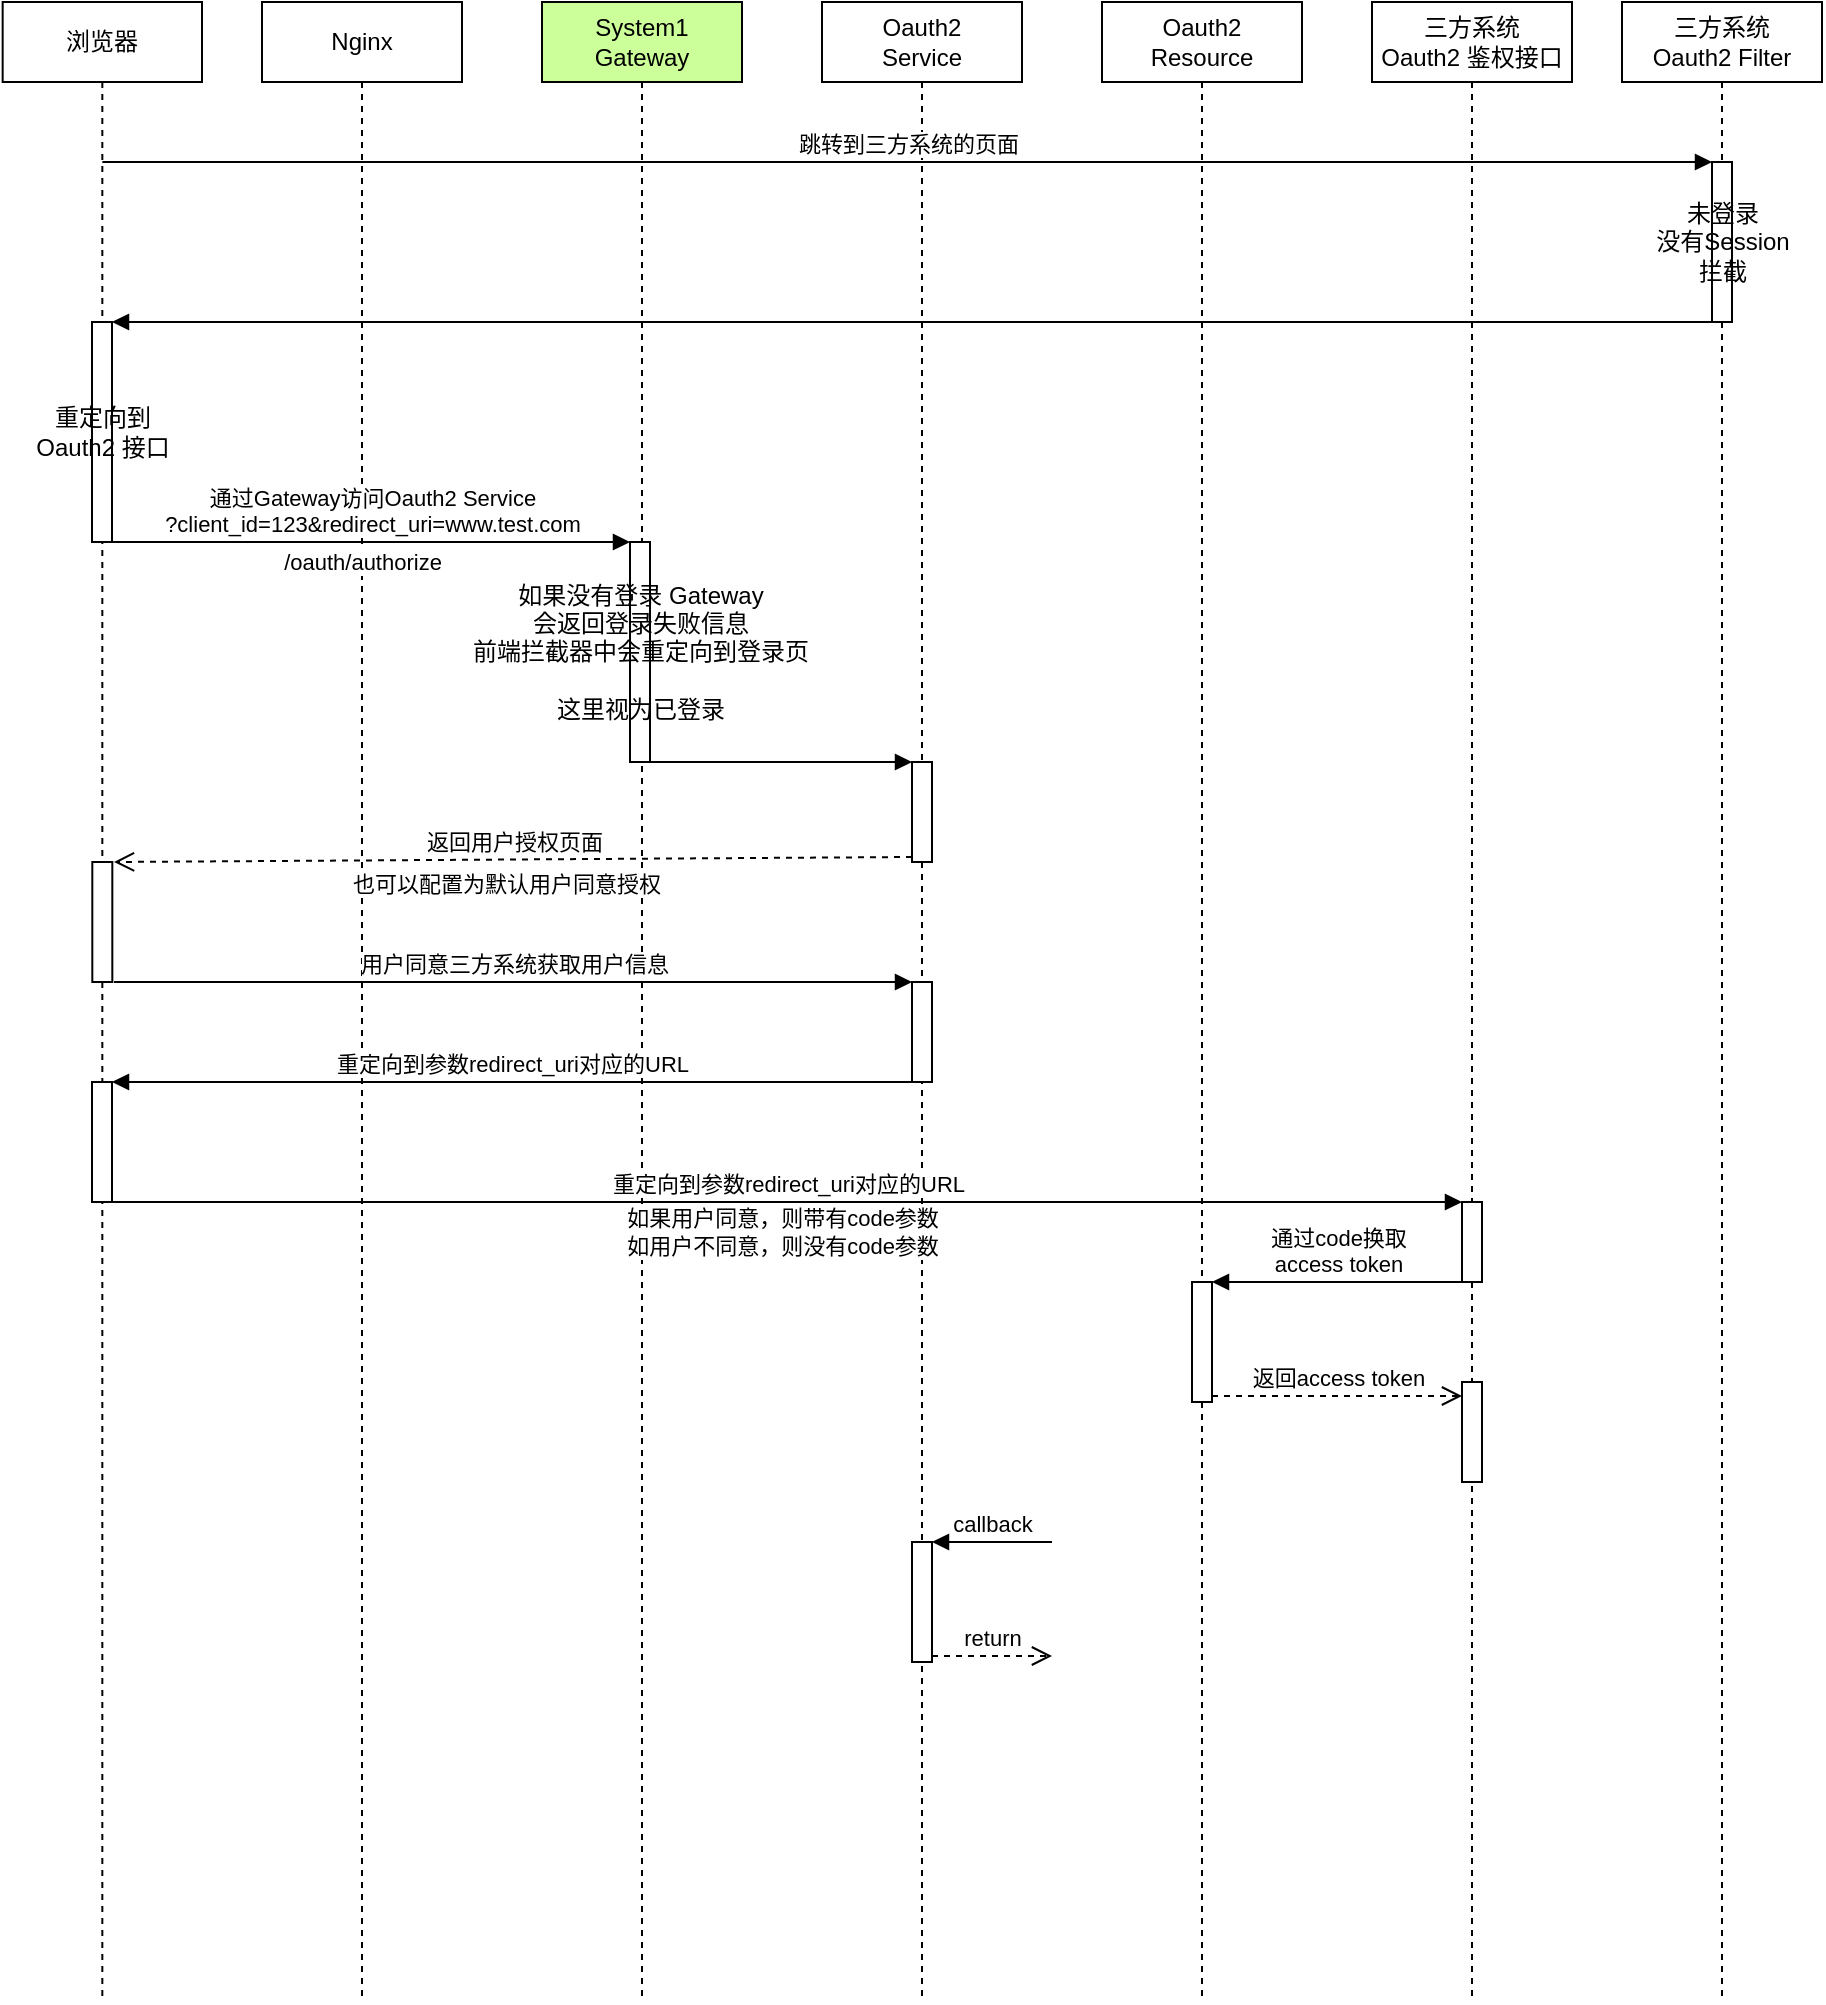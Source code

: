 <mxfile version="14.4.8" type="github">
  <diagram id="dh1iSAnI9LNPIimuFHRk" name="第 1 页">
    <mxGraphModel dx="1422" dy="1903" grid="1" gridSize="10" guides="1" tooltips="1" connect="1" arrows="1" fold="1" page="1" pageScale="1" pageWidth="827" pageHeight="1169" math="0" shadow="0">
      <root>
        <mxCell id="0" />
        <mxCell id="1" parent="0" />
        <mxCell id="rMGrHHltTkKnKPmvmLih-30" value="三方系统&lt;br&gt;Oauth2 鉴权接口" style="shape=umlLifeline;perimeter=lifelinePerimeter;whiteSpace=wrap;html=1;container=0;collapsible=0;recursiveResize=0;outlineConnect=0;" vertex="1" parent="1">
          <mxGeometry x="755" y="-30" width="100" height="1000" as="geometry" />
        </mxCell>
        <mxCell id="rMGrHHltTkKnKPmvmLih-1" value="浏览器" style="shape=umlLifeline;perimeter=lifelinePerimeter;whiteSpace=wrap;html=1;container=0;collapsible=0;recursiveResize=0;outlineConnect=0;" vertex="1" parent="1">
          <mxGeometry x="70.33" y="-30" width="99.67" height="1000" as="geometry" />
        </mxCell>
        <mxCell id="rMGrHHltTkKnKPmvmLih-2" value="Nginx" style="shape=umlLifeline;perimeter=lifelinePerimeter;whiteSpace=wrap;html=1;container=0;collapsible=0;recursiveResize=0;outlineConnect=0;" vertex="1" parent="1">
          <mxGeometry x="200" y="-30" width="100" height="1000" as="geometry" />
        </mxCell>
        <mxCell id="rMGrHHltTkKnKPmvmLih-4" value="System1&lt;br&gt;Gateway" style="shape=umlLifeline;perimeter=lifelinePerimeter;whiteSpace=wrap;html=1;container=0;collapsible=0;recursiveResize=0;outlineConnect=0;fillColor=#CCFF99;" vertex="1" parent="1">
          <mxGeometry x="340" y="-30" width="100" height="1000" as="geometry" />
        </mxCell>
        <mxCell id="rMGrHHltTkKnKPmvmLih-25" value="三方系统&lt;br&gt;Oauth2 Filter" style="shape=umlLifeline;perimeter=lifelinePerimeter;whiteSpace=wrap;html=1;container=0;collapsible=0;recursiveResize=0;outlineConnect=0;" vertex="1" parent="1">
          <mxGeometry x="880" y="-30" width="100" height="1000" as="geometry" />
        </mxCell>
        <mxCell id="rMGrHHltTkKnKPmvmLih-26" value="Oauth2&lt;br&gt;Service" style="shape=umlLifeline;perimeter=lifelinePerimeter;whiteSpace=wrap;html=1;container=0;collapsible=0;recursiveResize=0;outlineConnect=0;" vertex="1" parent="1">
          <mxGeometry x="480" y="-30" width="100" height="1000" as="geometry" />
        </mxCell>
        <mxCell id="rMGrHHltTkKnKPmvmLih-27" value="未登录&lt;br&gt;没有Session&lt;br&gt;拦截" style="html=1;points=[];perimeter=orthogonalPerimeter;" vertex="1" parent="1">
          <mxGeometry x="925" y="50" width="10" height="80" as="geometry" />
        </mxCell>
        <mxCell id="rMGrHHltTkKnKPmvmLih-28" value="跳转到三方系统的页面" style="html=1;verticalAlign=bottom;endArrow=block;entryX=0;entryY=0;" edge="1" target="rMGrHHltTkKnKPmvmLih-27" parent="1" source="rMGrHHltTkKnKPmvmLih-1">
          <mxGeometry relative="1" as="geometry">
            <mxPoint x="595" y="50" as="sourcePoint" />
          </mxGeometry>
        </mxCell>
        <mxCell id="rMGrHHltTkKnKPmvmLih-31" value="Oauth2&lt;br&gt;Resource" style="shape=umlLifeline;perimeter=lifelinePerimeter;whiteSpace=wrap;html=1;container=0;collapsible=0;recursiveResize=0;outlineConnect=0;" vertex="1" parent="1">
          <mxGeometry x="620" y="-30" width="100" height="1000" as="geometry" />
        </mxCell>
        <mxCell id="rMGrHHltTkKnKPmvmLih-32" value="重定向到&lt;br&gt;Oauth2 接口" style="html=1;points=[];perimeter=orthogonalPerimeter;" vertex="1" parent="1">
          <mxGeometry x="115" y="130" width="10" height="110" as="geometry" />
        </mxCell>
        <mxCell id="rMGrHHltTkKnKPmvmLih-33" value="" style="html=1;verticalAlign=bottom;endArrow=block;entryX=1;entryY=0;exitX=0;exitY=1;exitDx=0;exitDy=0;exitPerimeter=0;" edge="1" target="rMGrHHltTkKnKPmvmLih-32" parent="1" source="rMGrHHltTkKnKPmvmLih-27">
          <mxGeometry relative="1" as="geometry">
            <mxPoint x="880" y="130" as="sourcePoint" />
          </mxGeometry>
        </mxCell>
        <mxCell id="rMGrHHltTkKnKPmvmLih-35" value="如果没有登录 Gateway&lt;br&gt;会返回登录失败信息&lt;br&gt;前端拦截器中会重定向到登录页&lt;br&gt;&lt;br&gt;这里视为已登录" style="html=1;points=[];perimeter=orthogonalPerimeter;" vertex="1" parent="1">
          <mxGeometry x="384" y="240" width="10" height="110" as="geometry" />
        </mxCell>
        <mxCell id="rMGrHHltTkKnKPmvmLih-36" value="通过Gateway访问Oauth2 Service&lt;br&gt;?client_id=123&amp;amp;redirect_uri=www.test.com" style="html=1;verticalAlign=bottom;endArrow=block;entryX=0;entryY=0;exitX=1.1;exitY=1;exitDx=0;exitDy=0;exitPerimeter=0;" edge="1" target="rMGrHHltTkKnKPmvmLih-35" parent="1">
          <mxGeometry relative="1" as="geometry">
            <mxPoint x="125" y="240" as="sourcePoint" />
          </mxGeometry>
        </mxCell>
        <mxCell id="rMGrHHltTkKnKPmvmLih-41" value="/oauth/authorize" style="edgeLabel;html=1;align=center;verticalAlign=middle;resizable=0;points=[];" vertex="1" connectable="0" parent="rMGrHHltTkKnKPmvmLih-36">
          <mxGeometry x="-0.081" relative="1" as="geometry">
            <mxPoint x="6" y="10" as="offset" />
          </mxGeometry>
        </mxCell>
        <mxCell id="rMGrHHltTkKnKPmvmLih-38" value="" style="html=1;points=[];perimeter=orthogonalPerimeter;" vertex="1" parent="1">
          <mxGeometry x="525" y="350" width="10" height="50" as="geometry" />
        </mxCell>
        <mxCell id="rMGrHHltTkKnKPmvmLih-39" value="" style="html=1;verticalAlign=bottom;endArrow=block;entryX=0;entryY=0;" edge="1" target="rMGrHHltTkKnKPmvmLih-38" parent="1" source="rMGrHHltTkKnKPmvmLih-35">
          <mxGeometry relative="1" as="geometry">
            <mxPoint x="455" y="350" as="sourcePoint" />
          </mxGeometry>
        </mxCell>
        <mxCell id="rMGrHHltTkKnKPmvmLih-40" value="返回用户授权页面" style="html=1;verticalAlign=bottom;endArrow=open;dashed=1;endSize=8;exitX=0;exitY=0.95;entryX=1.084;entryY=0;entryDx=0;entryDy=0;entryPerimeter=0;" edge="1" source="rMGrHHltTkKnKPmvmLih-38" parent="1" target="rMGrHHltTkKnKPmvmLih-46">
          <mxGeometry relative="1" as="geometry">
            <mxPoint x="455" y="426" as="targetPoint" />
          </mxGeometry>
        </mxCell>
        <mxCell id="rMGrHHltTkKnKPmvmLih-42" value="也可以配置为默认用户同意授权" style="edgeLabel;html=1;align=center;verticalAlign=middle;resizable=0;points=[];" vertex="1" connectable="0" parent="rMGrHHltTkKnKPmvmLih-40">
          <mxGeometry x="-0.507" relative="1" as="geometry">
            <mxPoint x="-105" y="12.5" as="offset" />
          </mxGeometry>
        </mxCell>
        <mxCell id="rMGrHHltTkKnKPmvmLih-46" value="" style="html=1;points=[];perimeter=orthogonalPerimeter;" vertex="1" parent="1">
          <mxGeometry x="115.16" y="400" width="10" height="60" as="geometry" />
        </mxCell>
        <mxCell id="rMGrHHltTkKnKPmvmLih-49" value="" style="html=1;points=[];perimeter=orthogonalPerimeter;" vertex="1" parent="1">
          <mxGeometry x="525" y="460" width="10" height="50" as="geometry" />
        </mxCell>
        <mxCell id="rMGrHHltTkKnKPmvmLih-50" value="用户同意三方系统获取用户信息" style="html=1;verticalAlign=bottom;endArrow=block;entryX=0;entryY=0;exitX=1.084;exitY=1;exitDx=0;exitDy=0;exitPerimeter=0;" edge="1" target="rMGrHHltTkKnKPmvmLih-49" parent="1" source="rMGrHHltTkKnKPmvmLih-46">
          <mxGeometry relative="1" as="geometry">
            <mxPoint x="455" y="460" as="sourcePoint" />
          </mxGeometry>
        </mxCell>
        <mxCell id="rMGrHHltTkKnKPmvmLih-55" value="" style="html=1;points=[];perimeter=orthogonalPerimeter;" vertex="1" parent="1">
          <mxGeometry x="115" y="510" width="10" height="60" as="geometry" />
        </mxCell>
        <mxCell id="rMGrHHltTkKnKPmvmLih-56" value="重定向到参数redirect_uri对应的URL" style="html=1;verticalAlign=bottom;endArrow=block;entryX=1;entryY=0;exitX=0;exitY=1;exitDx=0;exitDy=0;exitPerimeter=0;" edge="1" target="rMGrHHltTkKnKPmvmLih-55" parent="1" source="rMGrHHltTkKnKPmvmLih-49">
          <mxGeometry relative="1" as="geometry">
            <mxPoint x="185" y="510" as="sourcePoint" />
          </mxGeometry>
        </mxCell>
        <mxCell id="rMGrHHltTkKnKPmvmLih-58" value="如果用户同意，则带有code参数&lt;br&gt;如用户不同意，则没有code参数" style="edgeLabel;html=1;align=center;verticalAlign=middle;resizable=0;points=[];" vertex="1" connectable="0" parent="rMGrHHltTkKnKPmvmLih-56">
          <mxGeometry x="-0.135" y="3" relative="1" as="geometry">
            <mxPoint x="108" y="72" as="offset" />
          </mxGeometry>
        </mxCell>
        <mxCell id="rMGrHHltTkKnKPmvmLih-59" value="" style="html=1;points=[];perimeter=orthogonalPerimeter;" vertex="1" parent="1">
          <mxGeometry x="800" y="570" width="10" height="40" as="geometry" />
        </mxCell>
        <mxCell id="rMGrHHltTkKnKPmvmLih-60" value="重定向到参数redirect_uri对应的URL" style="html=1;verticalAlign=bottom;endArrow=block;entryX=0;entryY=0;exitX=1;exitY=1;exitDx=0;exitDy=0;exitPerimeter=0;" edge="1" target="rMGrHHltTkKnKPmvmLih-59" parent="1" source="rMGrHHltTkKnKPmvmLih-55">
          <mxGeometry relative="1" as="geometry">
            <mxPoint x="730" y="570" as="sourcePoint" />
          </mxGeometry>
        </mxCell>
        <mxCell id="rMGrHHltTkKnKPmvmLih-63" value="" style="html=1;points=[];perimeter=orthogonalPerimeter;" vertex="1" parent="1">
          <mxGeometry x="665" y="610" width="10" height="60" as="geometry" />
        </mxCell>
        <mxCell id="rMGrHHltTkKnKPmvmLih-64" value="通过code换取&lt;br&gt;access token" style="html=1;verticalAlign=bottom;endArrow=block;entryX=1;entryY=0;exitX=0;exitY=1;exitDx=0;exitDy=0;exitPerimeter=0;" edge="1" target="rMGrHHltTkKnKPmvmLih-63" parent="1" source="rMGrHHltTkKnKPmvmLih-59">
          <mxGeometry relative="1" as="geometry">
            <mxPoint x="735" y="610" as="sourcePoint" />
          </mxGeometry>
        </mxCell>
        <mxCell id="rMGrHHltTkKnKPmvmLih-65" value="返回access token" style="html=1;verticalAlign=bottom;endArrow=open;dashed=1;endSize=8;exitX=1;exitY=0.95;entryX=0;entryY=0.14;entryDx=0;entryDy=0;entryPerimeter=0;" edge="1" source="rMGrHHltTkKnKPmvmLih-63" parent="1" target="rMGrHHltTkKnKPmvmLih-66">
          <mxGeometry relative="1" as="geometry">
            <mxPoint x="780" y="667" as="targetPoint" />
          </mxGeometry>
        </mxCell>
        <mxCell id="rMGrHHltTkKnKPmvmLih-66" value="" style="html=1;points=[];perimeter=orthogonalPerimeter;" vertex="1" parent="1">
          <mxGeometry x="800" y="660" width="10" height="50" as="geometry" />
        </mxCell>
        <mxCell id="rMGrHHltTkKnKPmvmLih-69" value="" style="html=1;points=[];perimeter=orthogonalPerimeter;" vertex="1" parent="1">
          <mxGeometry x="525" y="740" width="10" height="60" as="geometry" />
        </mxCell>
        <mxCell id="rMGrHHltTkKnKPmvmLih-70" value="callback" style="html=1;verticalAlign=bottom;endArrow=block;entryX=1;entryY=0;" edge="1" target="rMGrHHltTkKnKPmvmLih-69" parent="1">
          <mxGeometry relative="1" as="geometry">
            <mxPoint x="595" y="740" as="sourcePoint" />
          </mxGeometry>
        </mxCell>
        <mxCell id="rMGrHHltTkKnKPmvmLih-71" value="return" style="html=1;verticalAlign=bottom;endArrow=open;dashed=1;endSize=8;exitX=1;exitY=0.95;" edge="1" source="rMGrHHltTkKnKPmvmLih-69" parent="1">
          <mxGeometry relative="1" as="geometry">
            <mxPoint x="595" y="797" as="targetPoint" />
          </mxGeometry>
        </mxCell>
      </root>
    </mxGraphModel>
  </diagram>
</mxfile>
